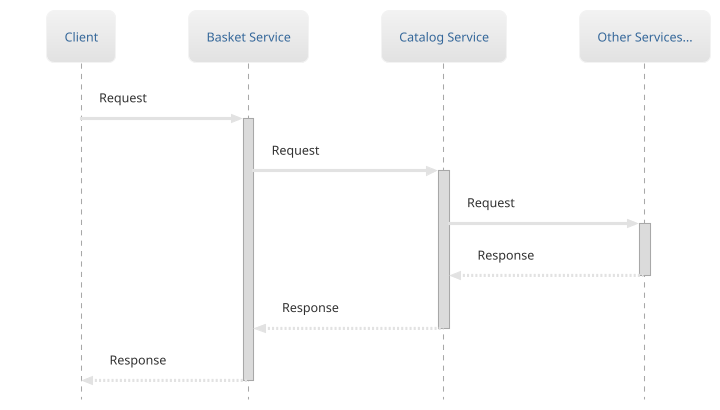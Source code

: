 ﻿@startuml
!theme lightgray

skinparam style strictuml
skinparam DefaultFontName Arial
skinparam backgroundColor White

participant Client
participant "Basket Service" as BS
participant "Catalog Service" as CS
participant "Other Services..." as OS

Client -> BS: Request
activate BS
BS -> CS: Request
activate CS
CS -> OS: Request
activate OS
OS --> CS: Response
deactivate OS
CS --> BS: Response
deactivate CS
BS --> Client: Response
deactivate BS
@enduml